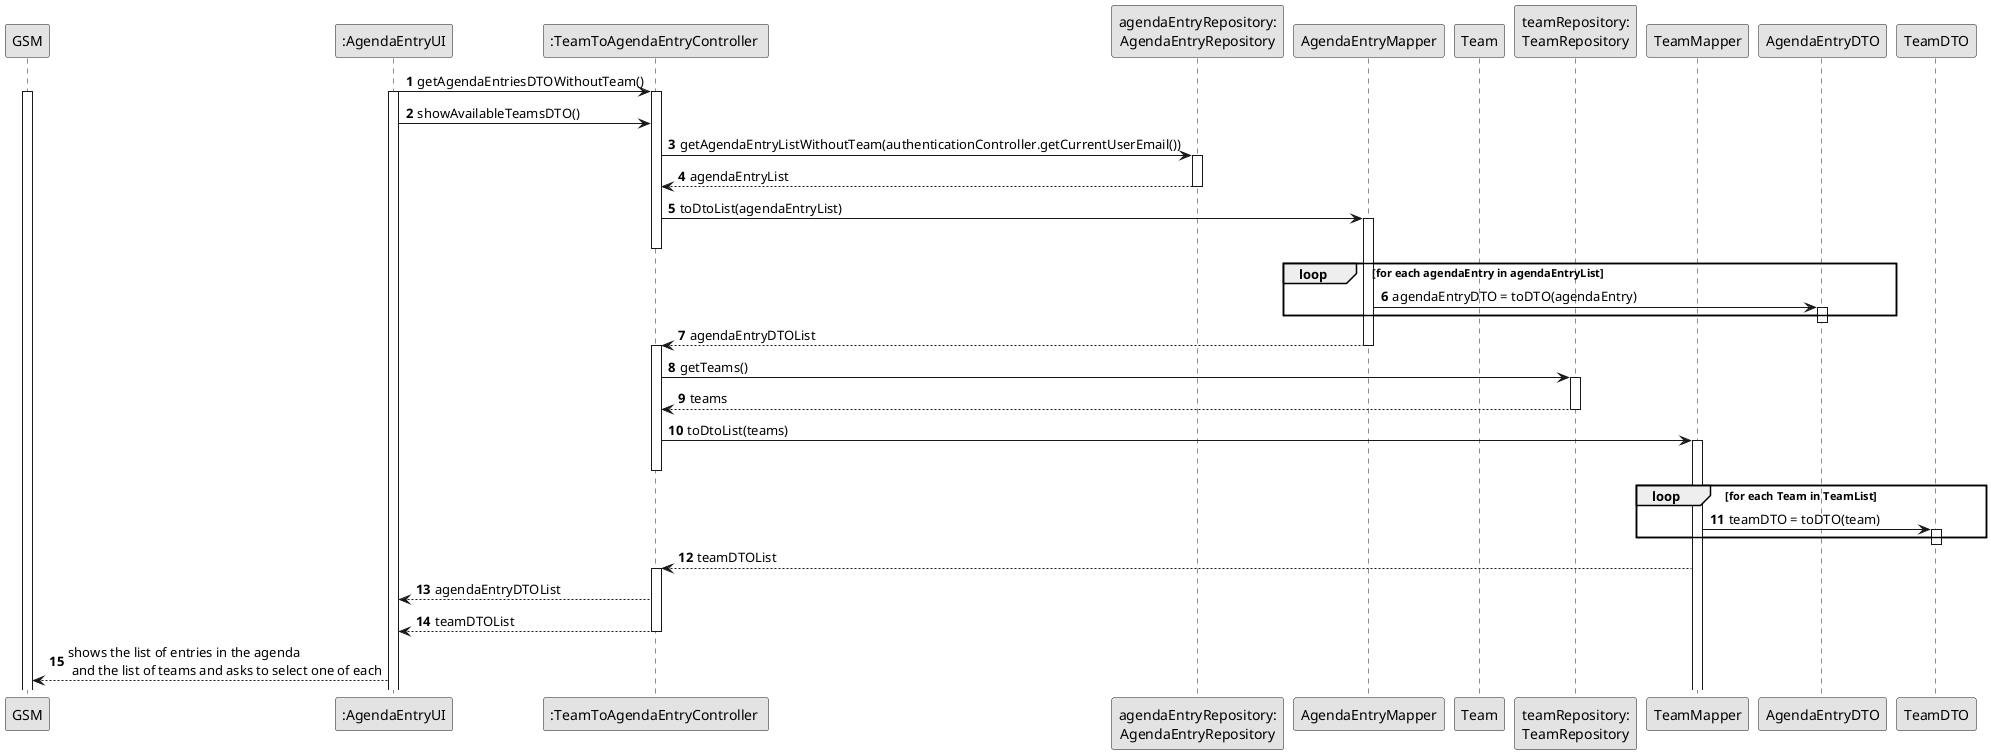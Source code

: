@startuml
skinparam monochrome true
skinparam packageStyle rectangle
skinparam shadowing false

autonumber
participant GSM as GSM
participant ":AgendaEntryUI" as ui
participant ":TeamToAgendaEntryController " as ctrl
participant "agendaEntryRepository:\nAgendaEntryRepository" as agendaRepo
participant "AgendaEntryMapper" as agendaMapper
participant "Team" as team
participant "teamRepository:\nTeamRepository" as teamRepo
participant "TeamMapper" as TeamMapper
participant "AgendaEntryDTO" as AgendaEntryDTO
participant "TeamDTO" as TeamDTO

ui-> ctrl: getAgendaEntriesDTOWithoutTeam()
activate GSM
activate ui
activate ctrl
ui -> ctrl : showAvailableTeamsDTO()

ctrl -> agendaRepo : getAgendaEntryListWithoutTeam(authenticationController.getCurrentUserEmail())

activate agendaRepo
agendaRepo --> ctrl: agendaEntryList
deactivate agendaRepo

ctrl -> agendaMapper : toDtoList(agendaEntryList)
activate agendaMapper
deactivate ctrl

loop for each agendaEntry in agendaEntryList
agendaMapper -> AgendaEntryDTO : agendaEntryDTO = toDTO(agendaEntry)
activate AgendaEntryDTO
end
deactivate AgendaEntryDTO

agendaMapper --> ctrl : agendaEntryDTOList
deactivate agendaMapper
activate ctrl

ctrl -> teamRepo : getTeams()
activate teamRepo
teamRepo --> ctrl: teams
deactivate teamRepo

ctrl -> TeamMapper : toDtoList(teams)
activate TeamMapper
deactivate ctrl

loop for each Team in TeamList
TeamMapper -> TeamDTO : teamDTO = toDTO(team)
activate TeamDTO
end
deactivate TeamDTO
TeamMapper --> ctrl: teamDTOList

activate ctrl
ctrl --> ui : agendaEntryDTOList
ctrl --> ui: teamDTOList
deactivate ctrl

ui --> GSM: shows the list of entries in the agenda\n and the list of teams and asks to select one of each

@enduml
